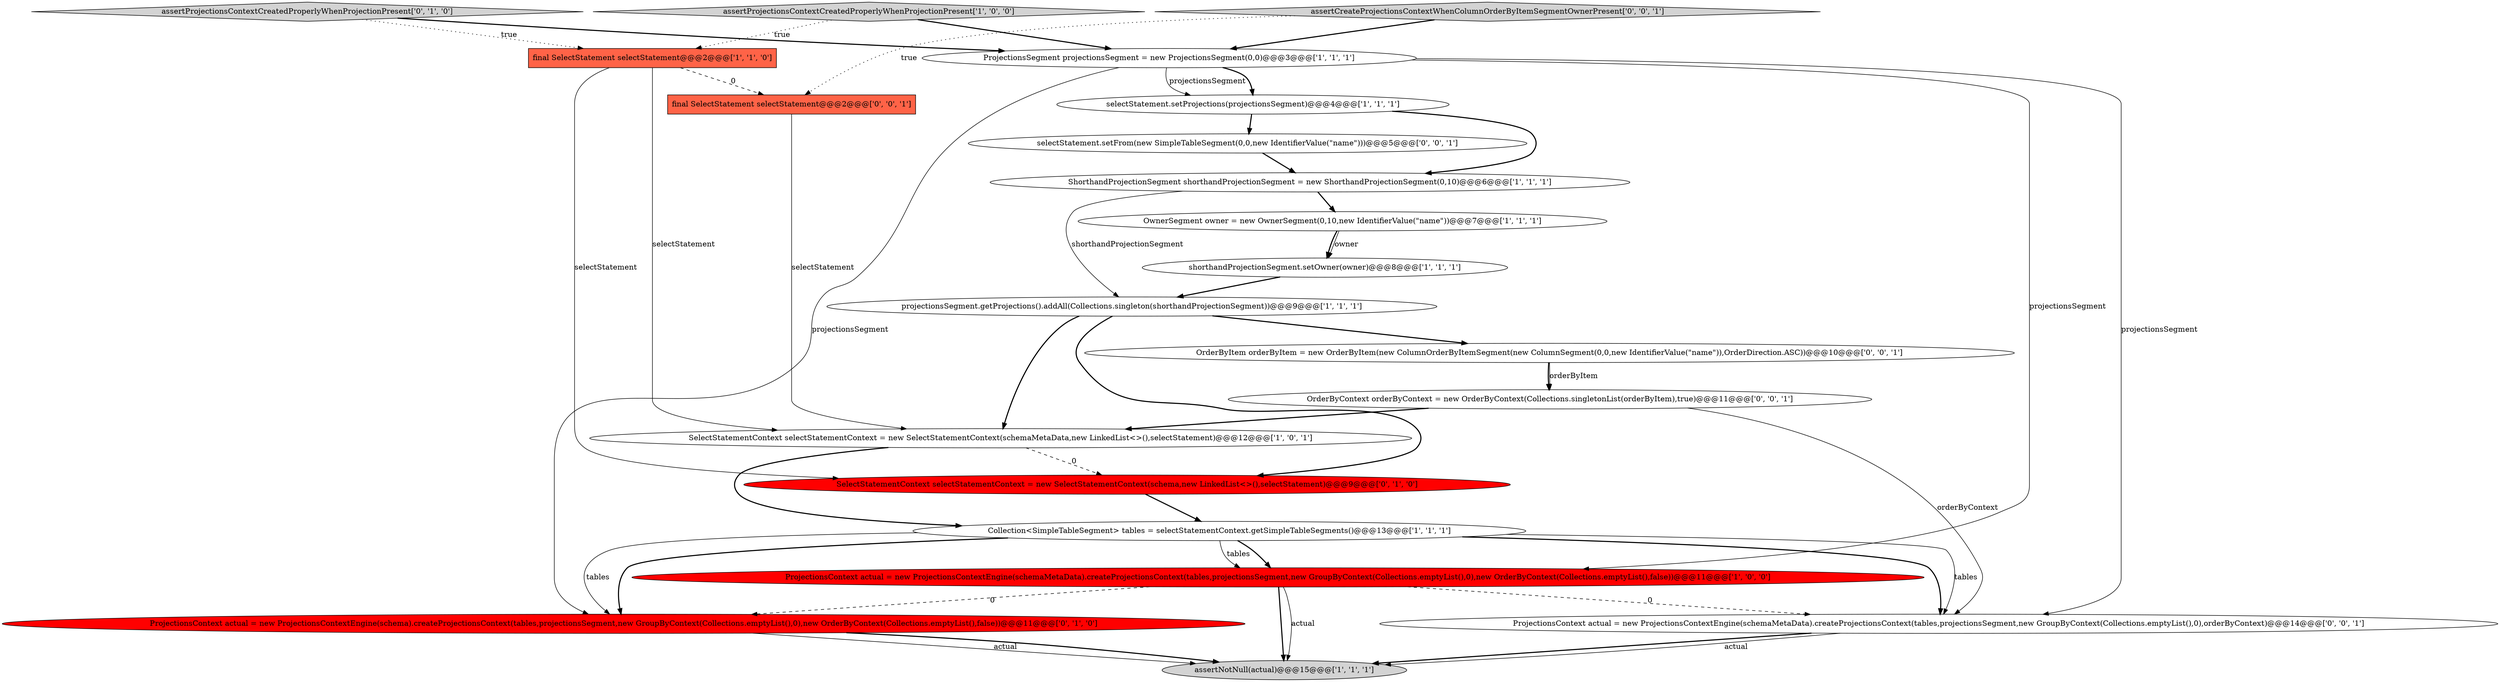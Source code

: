 digraph {
3 [style = filled, label = "OwnerSegment owner = new OwnerSegment(0,10,new IdentifierValue(\"name\"))@@@7@@@['1', '1', '1']", fillcolor = white, shape = ellipse image = "AAA0AAABBB1BBB"];
15 [style = filled, label = "selectStatement.setFrom(new SimpleTableSegment(0,0,new IdentifierValue(\"name\")))@@@5@@@['0', '0', '1']", fillcolor = white, shape = ellipse image = "AAA0AAABBB3BBB"];
12 [style = filled, label = "SelectStatementContext selectStatementContext = new SelectStatementContext(schema,new LinkedList<>(),selectStatement)@@@9@@@['0', '1', '0']", fillcolor = red, shape = ellipse image = "AAA1AAABBB2BBB"];
16 [style = filled, label = "final SelectStatement selectStatement@@@2@@@['0', '0', '1']", fillcolor = tomato, shape = box image = "AAA0AAABBB3BBB"];
13 [style = filled, label = "assertProjectionsContextCreatedProperlyWhenProjectionPresent['0', '1', '0']", fillcolor = lightgray, shape = diamond image = "AAA0AAABBB2BBB"];
8 [style = filled, label = "ProjectionsContext actual = new ProjectionsContextEngine(schemaMetaData).createProjectionsContext(tables,projectionsSegment,new GroupByContext(Collections.emptyList(),0),new OrderByContext(Collections.emptyList(),false))@@@11@@@['1', '0', '0']", fillcolor = red, shape = ellipse image = "AAA1AAABBB1BBB"];
5 [style = filled, label = "Collection<SimpleTableSegment> tables = selectStatementContext.getSimpleTableSegments()@@@13@@@['1', '1', '1']", fillcolor = white, shape = ellipse image = "AAA0AAABBB1BBB"];
19 [style = filled, label = "ProjectionsContext actual = new ProjectionsContextEngine(schemaMetaData).createProjectionsContext(tables,projectionsSegment,new GroupByContext(Collections.emptyList(),0),orderByContext)@@@14@@@['0', '0', '1']", fillcolor = white, shape = ellipse image = "AAA0AAABBB3BBB"];
9 [style = filled, label = "assertProjectionsContextCreatedProperlyWhenProjectionPresent['1', '0', '0']", fillcolor = lightgray, shape = diamond image = "AAA0AAABBB1BBB"];
18 [style = filled, label = "OrderByContext orderByContext = new OrderByContext(Collections.singletonList(orderByItem),true)@@@11@@@['0', '0', '1']", fillcolor = white, shape = ellipse image = "AAA0AAABBB3BBB"];
2 [style = filled, label = "projectionsSegment.getProjections().addAll(Collections.singleton(shorthandProjectionSegment))@@@9@@@['1', '1', '1']", fillcolor = white, shape = ellipse image = "AAA0AAABBB1BBB"];
1 [style = filled, label = "selectStatement.setProjections(projectionsSegment)@@@4@@@['1', '1', '1']", fillcolor = white, shape = ellipse image = "AAA0AAABBB1BBB"];
10 [style = filled, label = "assertNotNull(actual)@@@15@@@['1', '1', '1']", fillcolor = lightgray, shape = ellipse image = "AAA0AAABBB1BBB"];
20 [style = filled, label = "OrderByItem orderByItem = new OrderByItem(new ColumnOrderByItemSegment(new ColumnSegment(0,0,new IdentifierValue(\"name\")),OrderDirection.ASC))@@@10@@@['0', '0', '1']", fillcolor = white, shape = ellipse image = "AAA0AAABBB3BBB"];
14 [style = filled, label = "ProjectionsContext actual = new ProjectionsContextEngine(schema).createProjectionsContext(tables,projectionsSegment,new GroupByContext(Collections.emptyList(),0),new OrderByContext(Collections.emptyList(),false))@@@11@@@['0', '1', '0']", fillcolor = red, shape = ellipse image = "AAA1AAABBB2BBB"];
11 [style = filled, label = "ProjectionsSegment projectionsSegment = new ProjectionsSegment(0,0)@@@3@@@['1', '1', '1']", fillcolor = white, shape = ellipse image = "AAA0AAABBB1BBB"];
7 [style = filled, label = "SelectStatementContext selectStatementContext = new SelectStatementContext(schemaMetaData,new LinkedList<>(),selectStatement)@@@12@@@['1', '0', '1']", fillcolor = white, shape = ellipse image = "AAA0AAABBB1BBB"];
17 [style = filled, label = "assertCreateProjectionsContextWhenColumnOrderByItemSegmentOwnerPresent['0', '0', '1']", fillcolor = lightgray, shape = diamond image = "AAA0AAABBB3BBB"];
0 [style = filled, label = "ShorthandProjectionSegment shorthandProjectionSegment = new ShorthandProjectionSegment(0,10)@@@6@@@['1', '1', '1']", fillcolor = white, shape = ellipse image = "AAA0AAABBB1BBB"];
4 [style = filled, label = "shorthandProjectionSegment.setOwner(owner)@@@8@@@['1', '1', '1']", fillcolor = white, shape = ellipse image = "AAA0AAABBB1BBB"];
6 [style = filled, label = "final SelectStatement selectStatement@@@2@@@['1', '1', '0']", fillcolor = tomato, shape = box image = "AAA0AAABBB1BBB"];
14->10 [style = solid, label="actual"];
0->3 [style = bold, label=""];
13->6 [style = dotted, label="true"];
8->19 [style = dashed, label="0"];
5->8 [style = bold, label=""];
8->10 [style = bold, label=""];
2->20 [style = bold, label=""];
8->10 [style = solid, label="actual"];
9->11 [style = bold, label=""];
12->5 [style = bold, label=""];
11->1 [style = solid, label="projectionsSegment"];
11->1 [style = bold, label=""];
1->15 [style = bold, label=""];
18->19 [style = solid, label="orderByContext"];
5->19 [style = solid, label="tables"];
14->10 [style = bold, label=""];
5->14 [style = solid, label="tables"];
19->10 [style = bold, label=""];
11->19 [style = solid, label="projectionsSegment"];
20->18 [style = solid, label="orderByItem"];
6->7 [style = solid, label="selectStatement"];
1->0 [style = bold, label=""];
4->2 [style = bold, label=""];
0->2 [style = solid, label="shorthandProjectionSegment"];
5->14 [style = bold, label=""];
8->14 [style = dashed, label="0"];
11->8 [style = solid, label="projectionsSegment"];
9->6 [style = dotted, label="true"];
3->4 [style = bold, label=""];
13->11 [style = bold, label=""];
17->11 [style = bold, label=""];
2->12 [style = bold, label=""];
17->16 [style = dotted, label="true"];
19->10 [style = solid, label="actual"];
6->12 [style = solid, label="selectStatement"];
20->18 [style = bold, label=""];
5->19 [style = bold, label=""];
7->5 [style = bold, label=""];
6->16 [style = dashed, label="0"];
5->8 [style = solid, label="tables"];
16->7 [style = solid, label="selectStatement"];
15->0 [style = bold, label=""];
7->12 [style = dashed, label="0"];
2->7 [style = bold, label=""];
18->7 [style = bold, label=""];
11->14 [style = solid, label="projectionsSegment"];
3->4 [style = solid, label="owner"];
}
